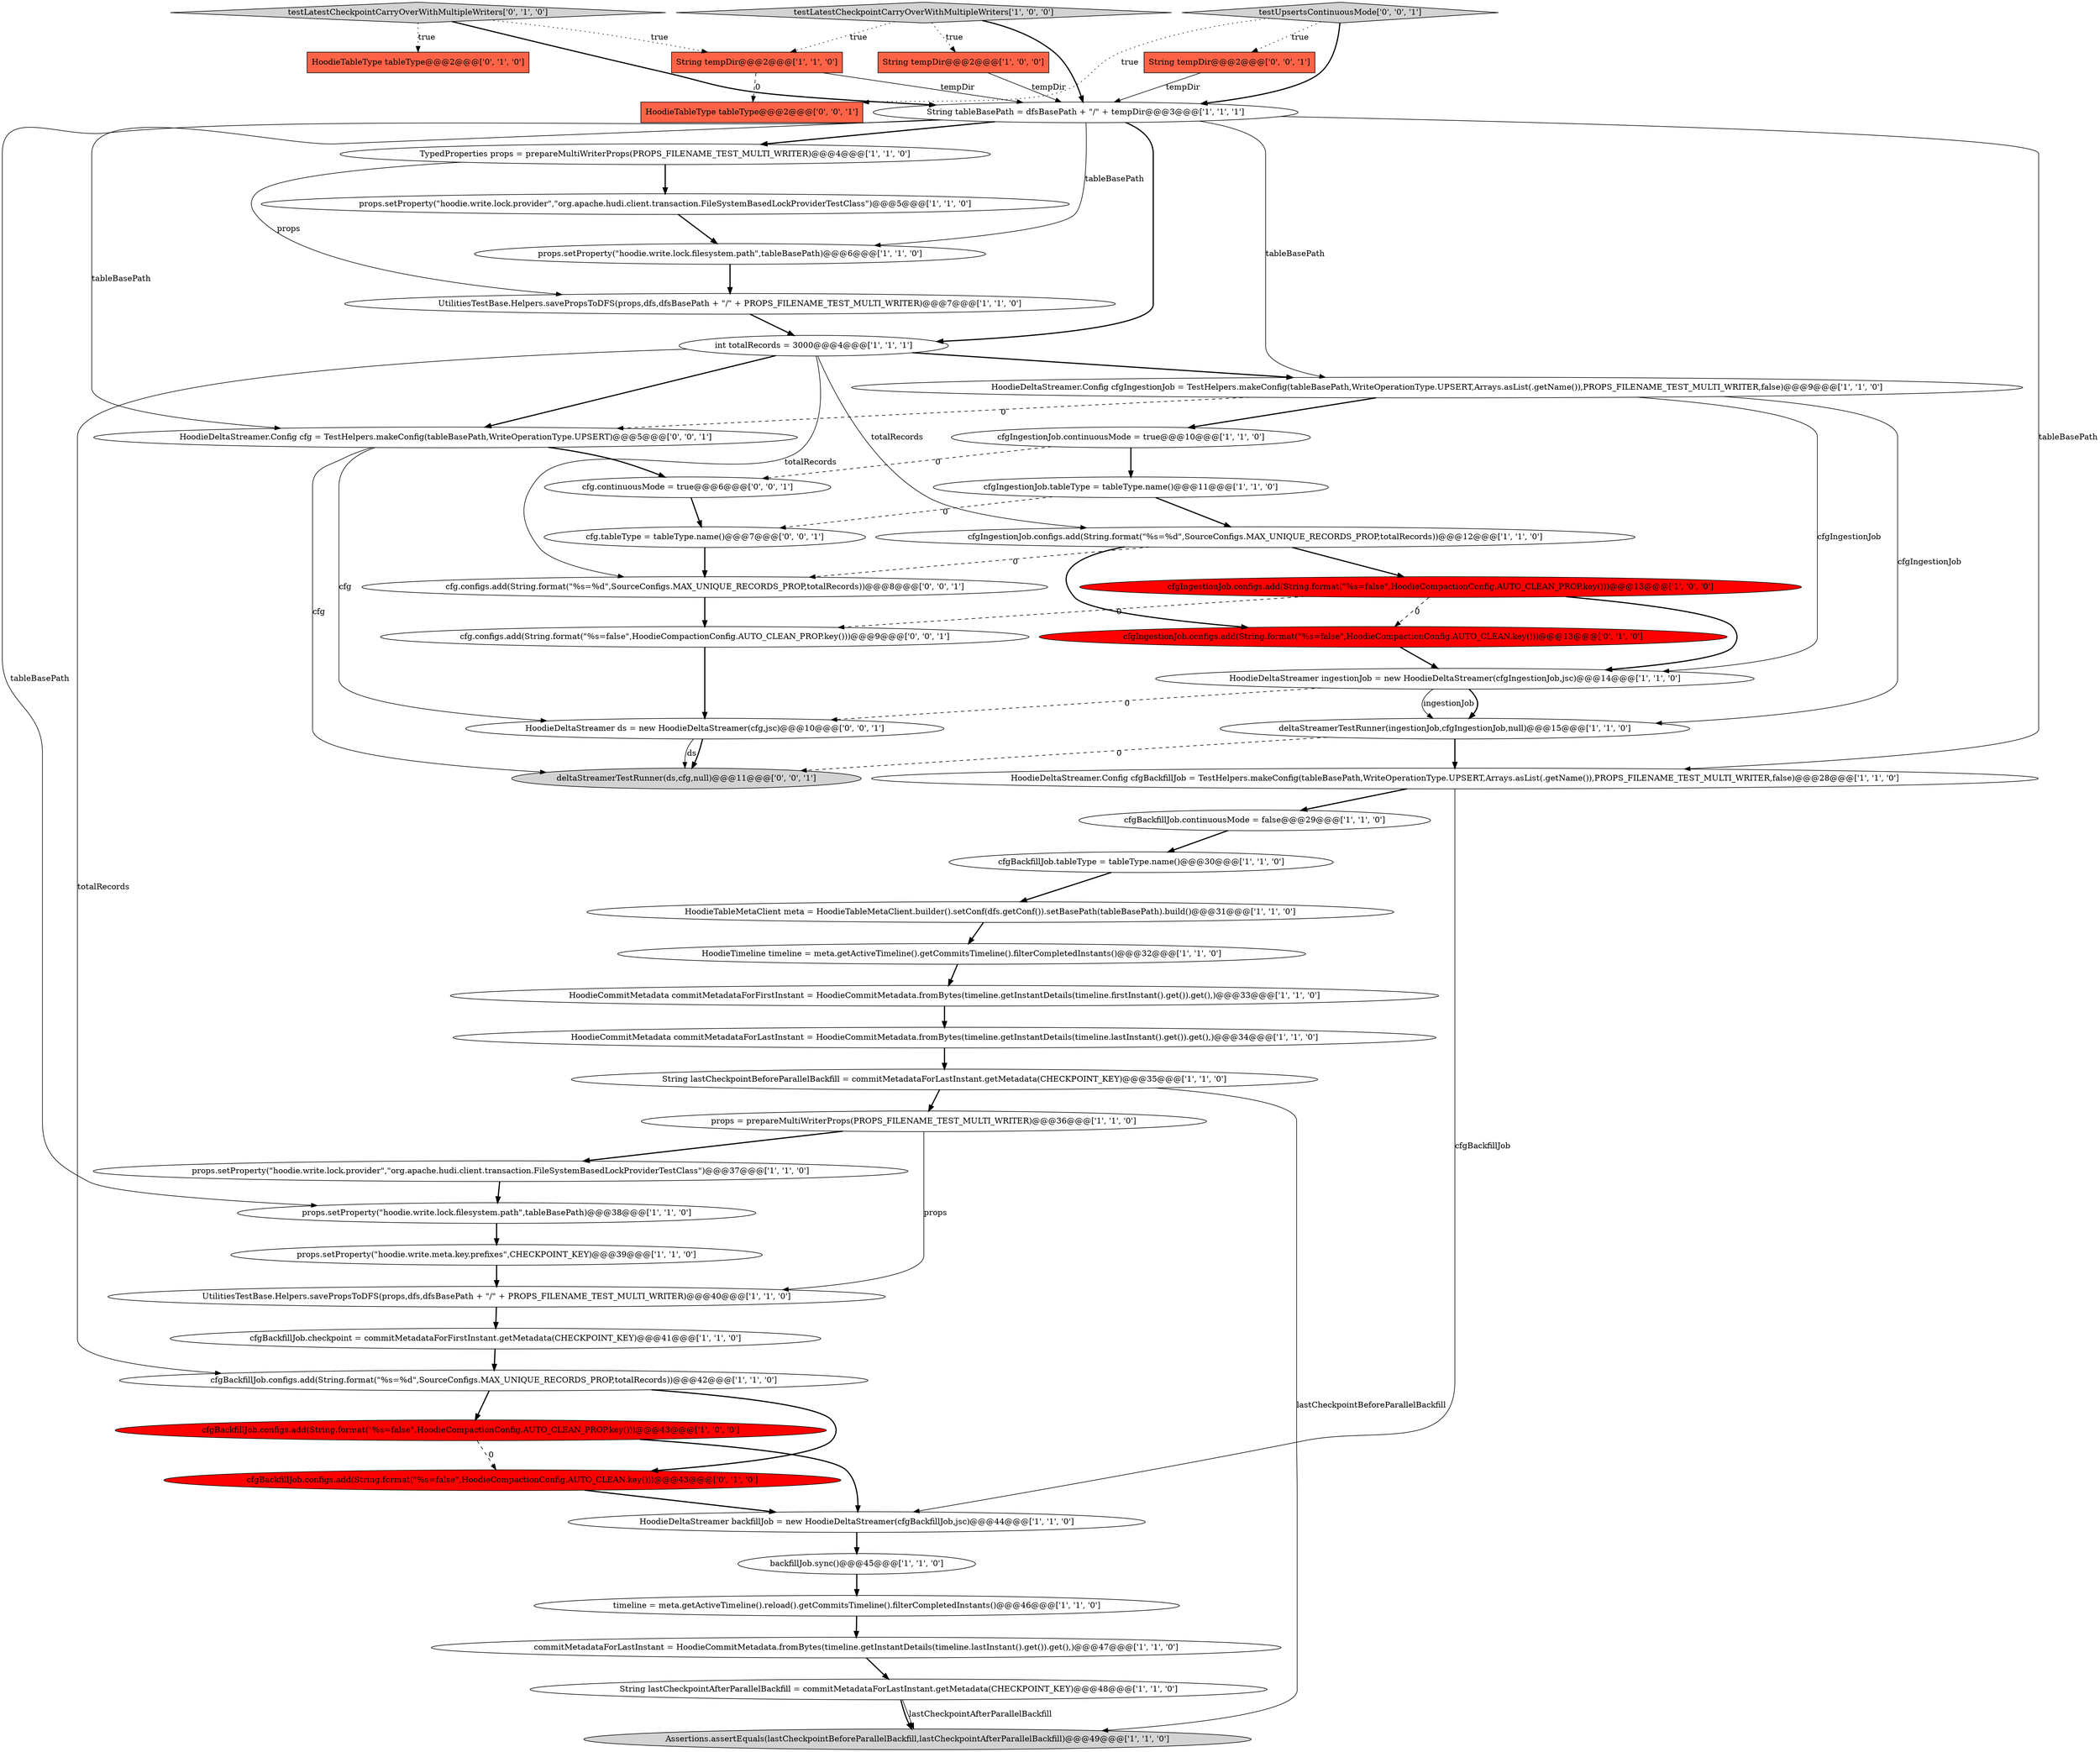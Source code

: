 digraph {
11 [style = filled, label = "props.setProperty(\"hoodie.write.lock.filesystem.path\",tableBasePath)@@@38@@@['1', '1', '0']", fillcolor = white, shape = ellipse image = "AAA0AAABBB1BBB"];
19 [style = filled, label = "cfgBackfillJob.continuousMode = false@@@29@@@['1', '1', '0']", fillcolor = white, shape = ellipse image = "AAA0AAABBB1BBB"];
45 [style = filled, label = "HoodieDeltaStreamer.Config cfg = TestHelpers.makeConfig(tableBasePath,WriteOperationType.UPSERT)@@@5@@@['0', '0', '1']", fillcolor = white, shape = ellipse image = "AAA0AAABBB3BBB"];
49 [style = filled, label = "cfg.configs.add(String.format(\"%s=false\",HoodieCompactionConfig.AUTO_CLEAN_PROP.key()))@@@9@@@['0', '0', '1']", fillcolor = white, shape = ellipse image = "AAA0AAABBB3BBB"];
10 [style = filled, label = "HoodieTableMetaClient meta = HoodieTableMetaClient.builder().setConf(dfs.getConf()).setBasePath(tableBasePath).build()@@@31@@@['1', '1', '0']", fillcolor = white, shape = ellipse image = "AAA0AAABBB1BBB"];
12 [style = filled, label = "HoodieDeltaStreamer.Config cfgIngestionJob = TestHelpers.makeConfig(tableBasePath,WriteOperationType.UPSERT,Arrays.asList(.getName()),PROPS_FILENAME_TEST_MULTI_WRITER,false)@@@9@@@['1', '1', '0']", fillcolor = white, shape = ellipse image = "AAA0AAABBB1BBB"];
34 [style = filled, label = "HoodieCommitMetadata commitMetadataForFirstInstant = HoodieCommitMetadata.fromBytes(timeline.getInstantDetails(timeline.firstInstant().get()).get(),)@@@33@@@['1', '1', '0']", fillcolor = white, shape = ellipse image = "AAA0AAABBB1BBB"];
40 [style = filled, label = "HoodieTableType tableType@@@2@@@['0', '1', '0']", fillcolor = tomato, shape = box image = "AAA0AAABBB2BBB"];
1 [style = filled, label = "cfgBackfillJob.checkpoint = commitMetadataForFirstInstant.getMetadata(CHECKPOINT_KEY)@@@41@@@['1', '1', '0']", fillcolor = white, shape = ellipse image = "AAA0AAABBB1BBB"];
35 [style = filled, label = "String lastCheckpointAfterParallelBackfill = commitMetadataForLastInstant.getMetadata(CHECKPOINT_KEY)@@@48@@@['1', '1', '0']", fillcolor = white, shape = ellipse image = "AAA0AAABBB1BBB"];
15 [style = filled, label = "int totalRecords = 3000@@@4@@@['1', '1', '1']", fillcolor = white, shape = ellipse image = "AAA0AAABBB1BBB"];
6 [style = filled, label = "commitMetadataForLastInstant = HoodieCommitMetadata.fromBytes(timeline.getInstantDetails(timeline.lastInstant().get()).get(),)@@@47@@@['1', '1', '0']", fillcolor = white, shape = ellipse image = "AAA0AAABBB1BBB"];
5 [style = filled, label = "testLatestCheckpointCarryOverWithMultipleWriters['1', '0', '0']", fillcolor = lightgray, shape = diamond image = "AAA0AAABBB1BBB"];
16 [style = filled, label = "props = prepareMultiWriterProps(PROPS_FILENAME_TEST_MULTI_WRITER)@@@36@@@['1', '1', '0']", fillcolor = white, shape = ellipse image = "AAA0AAABBB1BBB"];
29 [style = filled, label = "deltaStreamerTestRunner(ingestionJob,cfgIngestionJob,null)@@@15@@@['1', '1', '0']", fillcolor = white, shape = ellipse image = "AAA0AAABBB1BBB"];
31 [style = filled, label = "HoodieTimeline timeline = meta.getActiveTimeline().getCommitsTimeline().filterCompletedInstants()@@@32@@@['1', '1', '0']", fillcolor = white, shape = ellipse image = "AAA0AAABBB1BBB"];
36 [style = filled, label = "TypedProperties props = prepareMultiWriterProps(PROPS_FILENAME_TEST_MULTI_WRITER)@@@4@@@['1', '1', '0']", fillcolor = white, shape = ellipse image = "AAA0AAABBB1BBB"];
0 [style = filled, label = "String tempDir@@@2@@@['1', '0', '0']", fillcolor = tomato, shape = box image = "AAA0AAABBB1BBB"];
4 [style = filled, label = "UtilitiesTestBase.Helpers.savePropsToDFS(props,dfs,dfsBasePath + \"/\" + PROPS_FILENAME_TEST_MULTI_WRITER)@@@40@@@['1', '1', '0']", fillcolor = white, shape = ellipse image = "AAA0AAABBB1BBB"];
24 [style = filled, label = "cfgBackfillJob.configs.add(String.format(\"%s=false\",HoodieCompactionConfig.AUTO_CLEAN_PROP.key()))@@@43@@@['1', '0', '0']", fillcolor = red, shape = ellipse image = "AAA1AAABBB1BBB"];
46 [style = filled, label = "cfg.continuousMode = true@@@6@@@['0', '0', '1']", fillcolor = white, shape = ellipse image = "AAA0AAABBB3BBB"];
3 [style = filled, label = "String lastCheckpointBeforeParallelBackfill = commitMetadataForLastInstant.getMetadata(CHECKPOINT_KEY)@@@35@@@['1', '1', '0']", fillcolor = white, shape = ellipse image = "AAA0AAABBB1BBB"];
28 [style = filled, label = "UtilitiesTestBase.Helpers.savePropsToDFS(props,dfs,dfsBasePath + \"/\" + PROPS_FILENAME_TEST_MULTI_WRITER)@@@7@@@['1', '1', '0']", fillcolor = white, shape = ellipse image = "AAA0AAABBB1BBB"];
50 [style = filled, label = "HoodieDeltaStreamer ds = new HoodieDeltaStreamer(cfg,jsc)@@@10@@@['0', '0', '1']", fillcolor = white, shape = ellipse image = "AAA0AAABBB3BBB"];
27 [style = filled, label = "props.setProperty(\"hoodie.write.lock.filesystem.path\",tableBasePath)@@@6@@@['1', '1', '0']", fillcolor = white, shape = ellipse image = "AAA0AAABBB1BBB"];
44 [style = filled, label = "HoodieTableType tableType@@@2@@@['0', '0', '1']", fillcolor = tomato, shape = box image = "AAA0AAABBB3BBB"];
2 [style = filled, label = "cfgIngestionJob.continuousMode = true@@@10@@@['1', '1', '0']", fillcolor = white, shape = ellipse image = "AAA0AAABBB1BBB"];
7 [style = filled, label = "cfgBackfillJob.tableType = tableType.name()@@@30@@@['1', '1', '0']", fillcolor = white, shape = ellipse image = "AAA0AAABBB1BBB"];
42 [style = filled, label = "String tempDir@@@2@@@['0', '0', '1']", fillcolor = tomato, shape = box image = "AAA0AAABBB3BBB"];
33 [style = filled, label = "cfgIngestionJob.tableType = tableType.name()@@@11@@@['1', '1', '0']", fillcolor = white, shape = ellipse image = "AAA0AAABBB1BBB"];
43 [style = filled, label = "testUpsertsContinuousMode['0', '0', '1']", fillcolor = lightgray, shape = diamond image = "AAA0AAABBB3BBB"];
21 [style = filled, label = "cfgIngestionJob.configs.add(String.format(\"%s=%d\",SourceConfigs.MAX_UNIQUE_RECORDS_PROP,totalRecords))@@@12@@@['1', '1', '0']", fillcolor = white, shape = ellipse image = "AAA0AAABBB1BBB"];
20 [style = filled, label = "cfgIngestionJob.configs.add(String.format(\"%s=false\",HoodieCompactionConfig.AUTO_CLEAN_PROP.key()))@@@13@@@['1', '0', '0']", fillcolor = red, shape = ellipse image = "AAA1AAABBB1BBB"];
30 [style = filled, label = "String tableBasePath = dfsBasePath + \"/\" + tempDir@@@3@@@['1', '1', '1']", fillcolor = white, shape = ellipse image = "AAA0AAABBB1BBB"];
48 [style = filled, label = "cfg.configs.add(String.format(\"%s=%d\",SourceConfigs.MAX_UNIQUE_RECORDS_PROP,totalRecords))@@@8@@@['0', '0', '1']", fillcolor = white, shape = ellipse image = "AAA0AAABBB3BBB"];
18 [style = filled, label = "Assertions.assertEquals(lastCheckpointBeforeParallelBackfill,lastCheckpointAfterParallelBackfill)@@@49@@@['1', '1', '0']", fillcolor = lightgray, shape = ellipse image = "AAA0AAABBB1BBB"];
22 [style = filled, label = "props.setProperty(\"hoodie.write.lock.provider\",\"org.apache.hudi.client.transaction.FileSystemBasedLockProviderTestClass\")@@@5@@@['1', '1', '0']", fillcolor = white, shape = ellipse image = "AAA0AAABBB1BBB"];
37 [style = filled, label = "HoodieDeltaStreamer ingestionJob = new HoodieDeltaStreamer(cfgIngestionJob,jsc)@@@14@@@['1', '1', '0']", fillcolor = white, shape = ellipse image = "AAA0AAABBB1BBB"];
26 [style = filled, label = "String tempDir@@@2@@@['1', '1', '0']", fillcolor = tomato, shape = box image = "AAA0AAABBB1BBB"];
47 [style = filled, label = "cfg.tableType = tableType.name()@@@7@@@['0', '0', '1']", fillcolor = white, shape = ellipse image = "AAA0AAABBB3BBB"];
32 [style = filled, label = "backfillJob.sync()@@@45@@@['1', '1', '0']", fillcolor = white, shape = ellipse image = "AAA0AAABBB1BBB"];
13 [style = filled, label = "cfgBackfillJob.configs.add(String.format(\"%s=%d\",SourceConfigs.MAX_UNIQUE_RECORDS_PROP,totalRecords))@@@42@@@['1', '1', '0']", fillcolor = white, shape = ellipse image = "AAA0AAABBB1BBB"];
38 [style = filled, label = "cfgIngestionJob.configs.add(String.format(\"%s=false\",HoodieCompactionConfig.AUTO_CLEAN.key()))@@@13@@@['0', '1', '0']", fillcolor = red, shape = ellipse image = "AAA1AAABBB2BBB"];
51 [style = filled, label = "deltaStreamerTestRunner(ds,cfg,null)@@@11@@@['0', '0', '1']", fillcolor = lightgray, shape = ellipse image = "AAA0AAABBB3BBB"];
41 [style = filled, label = "testLatestCheckpointCarryOverWithMultipleWriters['0', '1', '0']", fillcolor = lightgray, shape = diamond image = "AAA0AAABBB2BBB"];
17 [style = filled, label = "props.setProperty(\"hoodie.write.lock.provider\",\"org.apache.hudi.client.transaction.FileSystemBasedLockProviderTestClass\")@@@37@@@['1', '1', '0']", fillcolor = white, shape = ellipse image = "AAA0AAABBB1BBB"];
14 [style = filled, label = "props.setProperty(\"hoodie.write.meta.key.prefixes\",CHECKPOINT_KEY)@@@39@@@['1', '1', '0']", fillcolor = white, shape = ellipse image = "AAA0AAABBB1BBB"];
23 [style = filled, label = "timeline = meta.getActiveTimeline().reload().getCommitsTimeline().filterCompletedInstants()@@@46@@@['1', '1', '0']", fillcolor = white, shape = ellipse image = "AAA0AAABBB1BBB"];
39 [style = filled, label = "cfgBackfillJob.configs.add(String.format(\"%s=false\",HoodieCompactionConfig.AUTO_CLEAN.key()))@@@43@@@['0', '1', '0']", fillcolor = red, shape = ellipse image = "AAA1AAABBB2BBB"];
8 [style = filled, label = "HoodieCommitMetadata commitMetadataForLastInstant = HoodieCommitMetadata.fromBytes(timeline.getInstantDetails(timeline.lastInstant().get()).get(),)@@@34@@@['1', '1', '0']", fillcolor = white, shape = ellipse image = "AAA0AAABBB1BBB"];
25 [style = filled, label = "HoodieDeltaStreamer.Config cfgBackfillJob = TestHelpers.makeConfig(tableBasePath,WriteOperationType.UPSERT,Arrays.asList(.getName()),PROPS_FILENAME_TEST_MULTI_WRITER,false)@@@28@@@['1', '1', '0']", fillcolor = white, shape = ellipse image = "AAA0AAABBB1BBB"];
9 [style = filled, label = "HoodieDeltaStreamer backfillJob = new HoodieDeltaStreamer(cfgBackfillJob,jsc)@@@44@@@['1', '1', '0']", fillcolor = white, shape = ellipse image = "AAA0AAABBB1BBB"];
32->23 [style = bold, label=""];
6->35 [style = bold, label=""];
36->28 [style = solid, label="props"];
11->14 [style = bold, label=""];
39->9 [style = bold, label=""];
27->28 [style = bold, label=""];
30->36 [style = bold, label=""];
2->46 [style = dashed, label="0"];
3->16 [style = bold, label=""];
15->13 [style = solid, label="totalRecords"];
24->39 [style = dashed, label="0"];
1->13 [style = bold, label=""];
33->47 [style = dashed, label="0"];
21->38 [style = bold, label=""];
26->30 [style = solid, label="tempDir"];
12->2 [style = bold, label=""];
41->40 [style = dotted, label="true"];
20->38 [style = dashed, label="0"];
25->19 [style = bold, label=""];
20->37 [style = bold, label=""];
21->48 [style = dashed, label="0"];
5->30 [style = bold, label=""];
15->48 [style = solid, label="totalRecords"];
48->49 [style = bold, label=""];
35->18 [style = bold, label=""];
10->31 [style = bold, label=""];
47->48 [style = bold, label=""];
9->32 [style = bold, label=""];
37->29 [style = bold, label=""];
30->27 [style = solid, label="tableBasePath"];
16->17 [style = bold, label=""];
34->8 [style = bold, label=""];
15->21 [style = solid, label="totalRecords"];
26->44 [style = dashed, label="0"];
41->30 [style = bold, label=""];
20->49 [style = dashed, label="0"];
37->29 [style = solid, label="ingestionJob"];
38->37 [style = bold, label=""];
0->30 [style = solid, label="tempDir"];
35->18 [style = solid, label="lastCheckpointAfterParallelBackfill"];
37->50 [style = dashed, label="0"];
12->29 [style = solid, label="cfgIngestionJob"];
2->33 [style = bold, label=""];
5->26 [style = dotted, label="true"];
29->51 [style = dashed, label="0"];
30->12 [style = solid, label="tableBasePath"];
15->12 [style = bold, label=""];
45->46 [style = bold, label=""];
30->15 [style = bold, label=""];
14->4 [style = bold, label=""];
12->45 [style = dashed, label="0"];
13->24 [style = bold, label=""];
30->45 [style = solid, label="tableBasePath"];
8->3 [style = bold, label=""];
3->18 [style = solid, label="lastCheckpointBeforeParallelBackfill"];
13->39 [style = bold, label=""];
5->0 [style = dotted, label="true"];
49->50 [style = bold, label=""];
31->34 [style = bold, label=""];
43->44 [style = dotted, label="true"];
42->30 [style = solid, label="tempDir"];
23->6 [style = bold, label=""];
45->50 [style = solid, label="cfg"];
4->1 [style = bold, label=""];
12->37 [style = solid, label="cfgIngestionJob"];
50->51 [style = solid, label="ds"];
24->9 [style = bold, label=""];
15->45 [style = bold, label=""];
28->15 [style = bold, label=""];
7->10 [style = bold, label=""];
30->25 [style = solid, label="tableBasePath"];
29->25 [style = bold, label=""];
43->42 [style = dotted, label="true"];
46->47 [style = bold, label=""];
43->30 [style = bold, label=""];
41->26 [style = dotted, label="true"];
30->11 [style = solid, label="tableBasePath"];
21->20 [style = bold, label=""];
16->4 [style = solid, label="props"];
22->27 [style = bold, label=""];
25->9 [style = solid, label="cfgBackfillJob"];
50->51 [style = bold, label=""];
33->21 [style = bold, label=""];
45->51 [style = solid, label="cfg"];
19->7 [style = bold, label=""];
17->11 [style = bold, label=""];
36->22 [style = bold, label=""];
}

